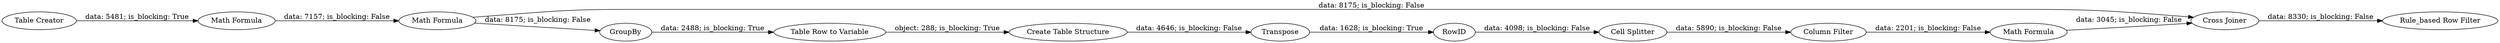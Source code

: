 digraph {
	"-7177069771949101383_9" [label=RowID]
	"-7177069771949101383_6" [label="Table Row to Variable"]
	"-7177069771949101383_2" [label="Math Formula"]
	"-7177069771949101383_10" [label="Cell Splitter"]
	"-7177069771949101383_8" [label=Transpose]
	"-7177069771949101383_1" [label="Table Creator"]
	"-7177069771949101383_12" [label="Cross Joiner"]
	"-7177069771949101383_13" [label="Rule_based Row Filter"]
	"-7177069771949101383_7" [label="Create Table Structure"]
	"-7177069771949101383_14" [label="Math Formula"]
	"-7177069771949101383_3" [label="Math Formula"]
	"-7177069771949101383_11" [label="Column Filter"]
	"-7177069771949101383_4" [label=GroupBy]
	"-7177069771949101383_2" -> "-7177069771949101383_3" [label="data: 7157; is_blocking: False"]
	"-7177069771949101383_14" -> "-7177069771949101383_12" [label="data: 3045; is_blocking: False"]
	"-7177069771949101383_4" -> "-7177069771949101383_6" [label="data: 2488; is_blocking: True"]
	"-7177069771949101383_6" -> "-7177069771949101383_7" [label="object: 288; is_blocking: True"]
	"-7177069771949101383_1" -> "-7177069771949101383_2" [label="data: 5481; is_blocking: True"]
	"-7177069771949101383_8" -> "-7177069771949101383_9" [label="data: 1628; is_blocking: True"]
	"-7177069771949101383_7" -> "-7177069771949101383_8" [label="data: 4646; is_blocking: False"]
	"-7177069771949101383_10" -> "-7177069771949101383_11" [label="data: 5890; is_blocking: False"]
	"-7177069771949101383_3" -> "-7177069771949101383_4" [label="data: 8175; is_blocking: False"]
	"-7177069771949101383_3" -> "-7177069771949101383_12" [label="data: 8175; is_blocking: False"]
	"-7177069771949101383_11" -> "-7177069771949101383_14" [label="data: 2201; is_blocking: False"]
	"-7177069771949101383_9" -> "-7177069771949101383_10" [label="data: 4098; is_blocking: False"]
	"-7177069771949101383_12" -> "-7177069771949101383_13" [label="data: 8330; is_blocking: False"]
	rankdir=LR
}

